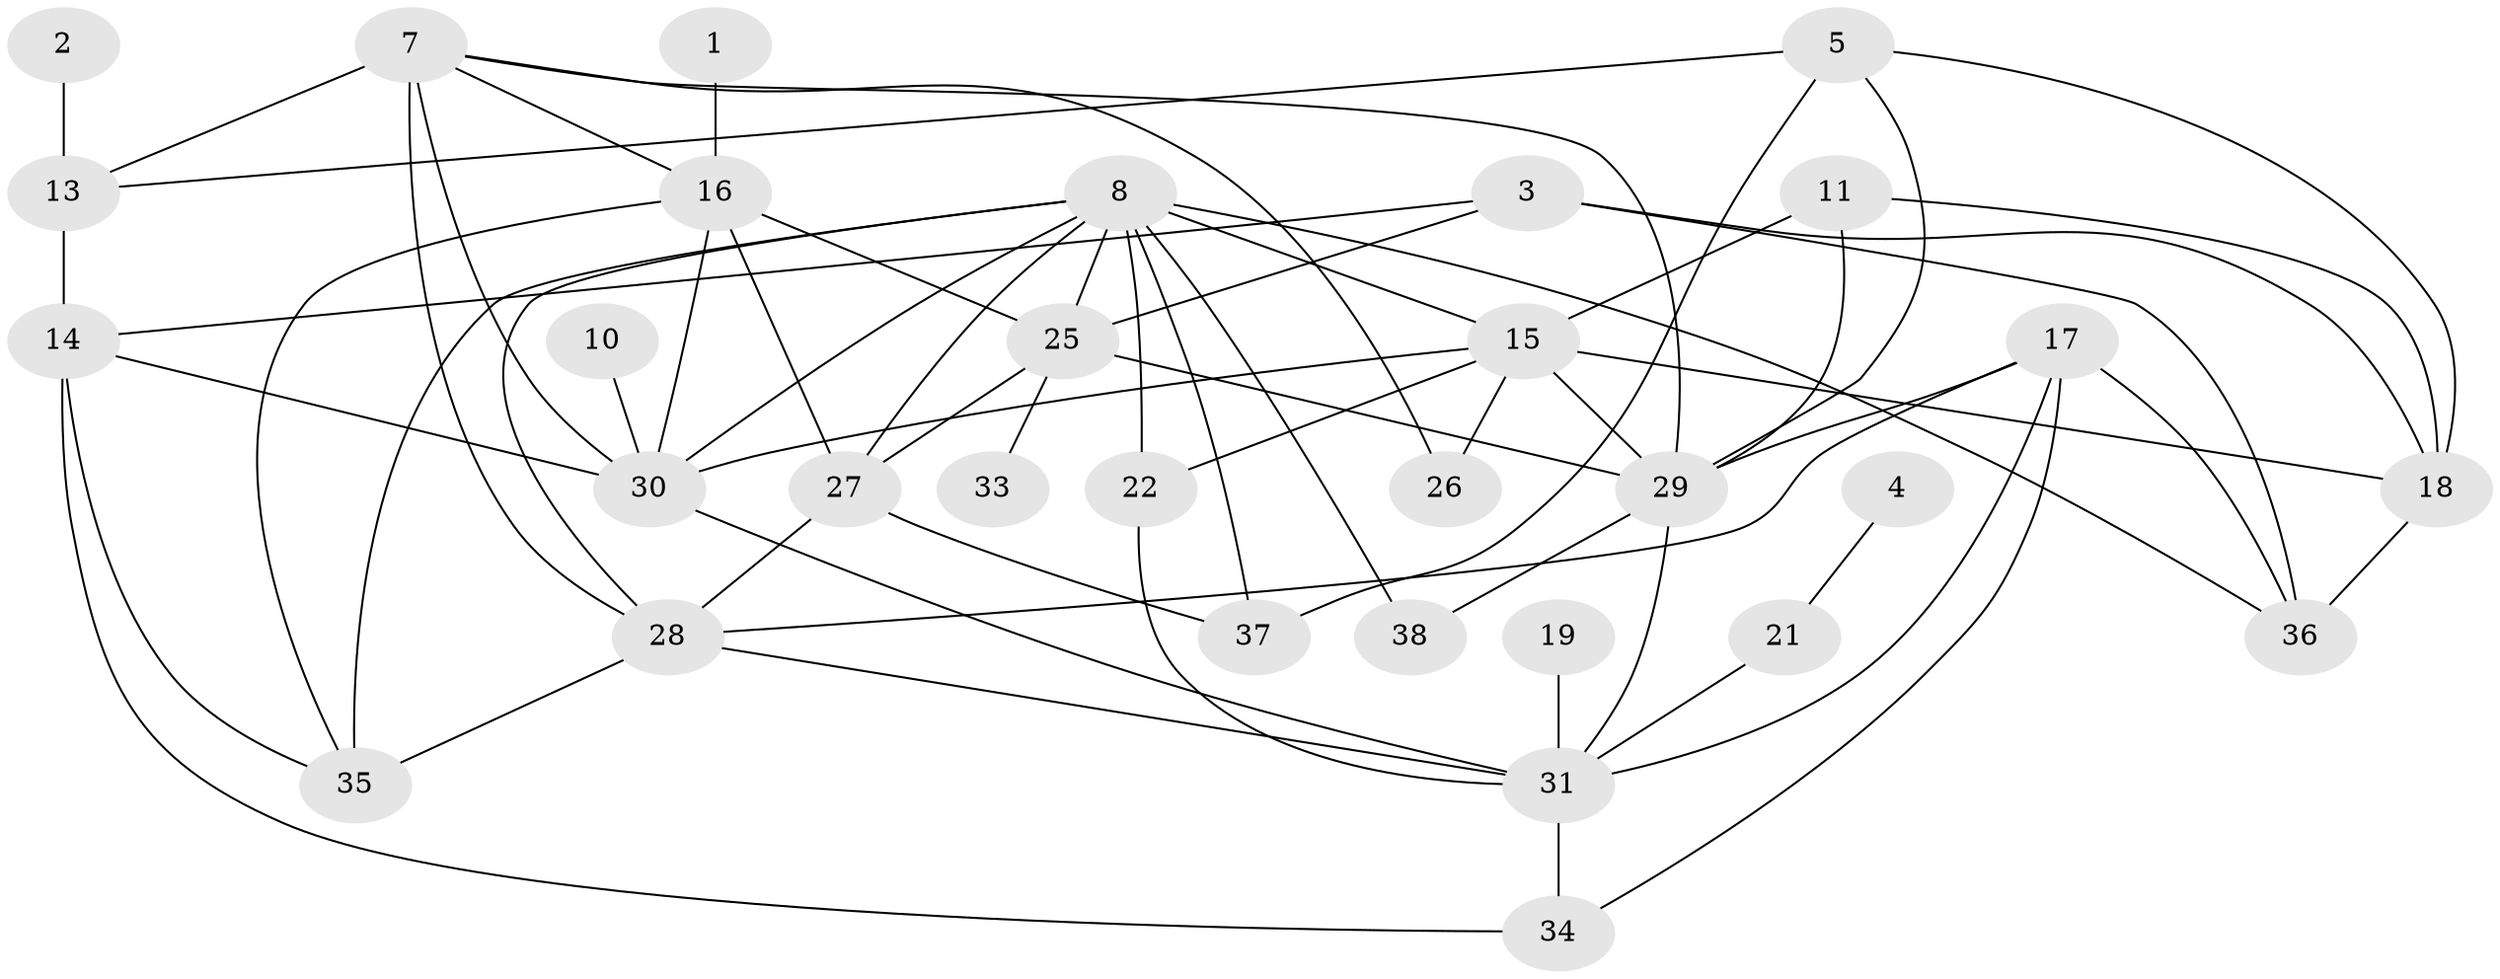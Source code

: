 // original degree distribution, {1: 0.08, 5: 0.16, 2: 0.25333333333333335, 4: 0.14666666666666667, 3: 0.21333333333333335, 0: 0.09333333333333334, 7: 0.02666666666666667, 8: 0.02666666666666667}
// Generated by graph-tools (version 1.1) at 2025/25/03/09/25 03:25:12]
// undirected, 31 vertices, 64 edges
graph export_dot {
graph [start="1"]
  node [color=gray90,style=filled];
  1;
  2;
  3;
  4;
  5;
  7;
  8;
  10;
  11;
  13;
  14;
  15;
  16;
  17;
  18;
  19;
  21;
  22;
  25;
  26;
  27;
  28;
  29;
  30;
  31;
  33;
  34;
  35;
  36;
  37;
  38;
  1 -- 16 [weight=1.0];
  2 -- 13 [weight=1.0];
  3 -- 14 [weight=1.0];
  3 -- 18 [weight=1.0];
  3 -- 25 [weight=1.0];
  3 -- 36 [weight=1.0];
  4 -- 21 [weight=2.0];
  5 -- 13 [weight=1.0];
  5 -- 18 [weight=1.0];
  5 -- 29 [weight=1.0];
  5 -- 37 [weight=1.0];
  7 -- 13 [weight=1.0];
  7 -- 16 [weight=1.0];
  7 -- 26 [weight=1.0];
  7 -- 28 [weight=1.0];
  7 -- 29 [weight=1.0];
  7 -- 30 [weight=2.0];
  8 -- 15 [weight=1.0];
  8 -- 22 [weight=1.0];
  8 -- 25 [weight=1.0];
  8 -- 27 [weight=1.0];
  8 -- 28 [weight=1.0];
  8 -- 30 [weight=1.0];
  8 -- 35 [weight=1.0];
  8 -- 36 [weight=1.0];
  8 -- 37 [weight=1.0];
  8 -- 38 [weight=1.0];
  10 -- 30 [weight=1.0];
  11 -- 15 [weight=1.0];
  11 -- 18 [weight=1.0];
  11 -- 29 [weight=1.0];
  13 -- 14 [weight=1.0];
  14 -- 30 [weight=2.0];
  14 -- 34 [weight=1.0];
  14 -- 35 [weight=1.0];
  15 -- 18 [weight=1.0];
  15 -- 22 [weight=1.0];
  15 -- 26 [weight=1.0];
  15 -- 29 [weight=1.0];
  15 -- 30 [weight=1.0];
  16 -- 25 [weight=1.0];
  16 -- 27 [weight=1.0];
  16 -- 30 [weight=1.0];
  16 -- 35 [weight=1.0];
  17 -- 28 [weight=1.0];
  17 -- 29 [weight=1.0];
  17 -- 31 [weight=1.0];
  17 -- 34 [weight=1.0];
  17 -- 36 [weight=1.0];
  18 -- 36 [weight=1.0];
  19 -- 31 [weight=2.0];
  21 -- 31 [weight=3.0];
  22 -- 31 [weight=1.0];
  25 -- 27 [weight=1.0];
  25 -- 29 [weight=1.0];
  25 -- 33 [weight=1.0];
  27 -- 28 [weight=1.0];
  27 -- 37 [weight=1.0];
  28 -- 31 [weight=2.0];
  28 -- 35 [weight=2.0];
  29 -- 31 [weight=1.0];
  29 -- 38 [weight=3.0];
  30 -- 31 [weight=2.0];
  31 -- 34 [weight=2.0];
}
